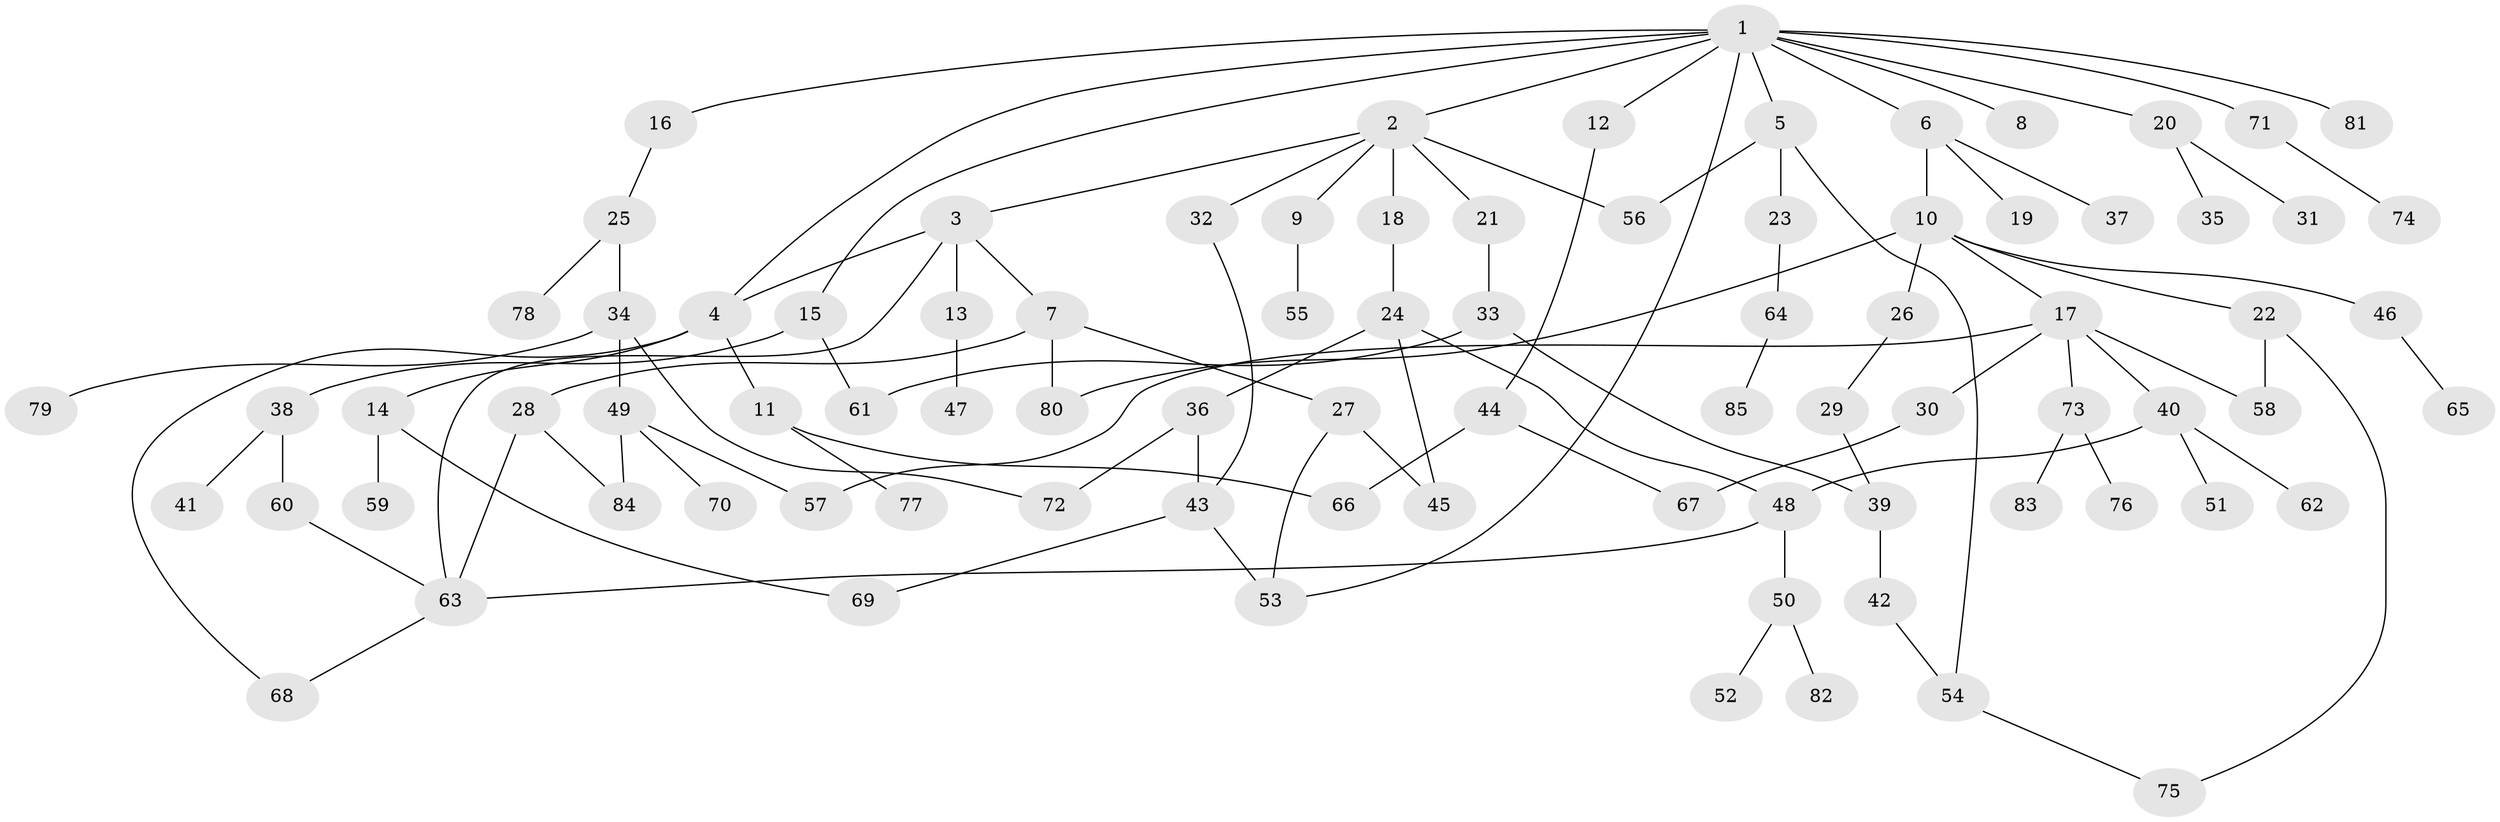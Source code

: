 // coarse degree distribution, {13: 0.017857142857142856, 7: 0.03571428571428571, 5: 0.08928571428571429, 4: 0.03571428571428571, 3: 0.19642857142857142, 1: 0.26785714285714285, 2: 0.32142857142857145, 6: 0.03571428571428571}
// Generated by graph-tools (version 1.1) at 2025/23/03/03/25 07:23:33]
// undirected, 85 vertices, 107 edges
graph export_dot {
graph [start="1"]
  node [color=gray90,style=filled];
  1;
  2;
  3;
  4;
  5;
  6;
  7;
  8;
  9;
  10;
  11;
  12;
  13;
  14;
  15;
  16;
  17;
  18;
  19;
  20;
  21;
  22;
  23;
  24;
  25;
  26;
  27;
  28;
  29;
  30;
  31;
  32;
  33;
  34;
  35;
  36;
  37;
  38;
  39;
  40;
  41;
  42;
  43;
  44;
  45;
  46;
  47;
  48;
  49;
  50;
  51;
  52;
  53;
  54;
  55;
  56;
  57;
  58;
  59;
  60;
  61;
  62;
  63;
  64;
  65;
  66;
  67;
  68;
  69;
  70;
  71;
  72;
  73;
  74;
  75;
  76;
  77;
  78;
  79;
  80;
  81;
  82;
  83;
  84;
  85;
  1 -- 2;
  1 -- 5;
  1 -- 6;
  1 -- 8;
  1 -- 12;
  1 -- 15;
  1 -- 16;
  1 -- 20;
  1 -- 71;
  1 -- 81;
  1 -- 53;
  1 -- 4;
  2 -- 3;
  2 -- 9;
  2 -- 18;
  2 -- 21;
  2 -- 32;
  2 -- 56;
  3 -- 4;
  3 -- 7;
  3 -- 13;
  3 -- 63;
  4 -- 11;
  4 -- 14;
  4 -- 68;
  5 -- 23;
  5 -- 54;
  5 -- 56;
  6 -- 10;
  6 -- 19;
  6 -- 37;
  7 -- 27;
  7 -- 28;
  7 -- 80;
  9 -- 55;
  10 -- 17;
  10 -- 22;
  10 -- 26;
  10 -- 46;
  10 -- 80;
  11 -- 77;
  11 -- 66;
  12 -- 44;
  13 -- 47;
  14 -- 59;
  14 -- 69;
  15 -- 38;
  15 -- 61;
  16 -- 25;
  17 -- 30;
  17 -- 40;
  17 -- 57;
  17 -- 58;
  17 -- 73;
  18 -- 24;
  20 -- 31;
  20 -- 35;
  21 -- 33;
  22 -- 75;
  22 -- 58;
  23 -- 64;
  24 -- 36;
  24 -- 48;
  24 -- 45;
  25 -- 34;
  25 -- 78;
  26 -- 29;
  27 -- 45;
  27 -- 53;
  28 -- 63;
  28 -- 84;
  29 -- 39;
  30 -- 67;
  32 -- 43;
  33 -- 61;
  33 -- 39;
  34 -- 49;
  34 -- 72;
  34 -- 79;
  36 -- 43;
  36 -- 72;
  38 -- 41;
  38 -- 60;
  39 -- 42;
  40 -- 48;
  40 -- 51;
  40 -- 62;
  42 -- 54;
  43 -- 53;
  43 -- 69;
  44 -- 66;
  44 -- 67;
  46 -- 65;
  48 -- 50;
  48 -- 63;
  49 -- 70;
  49 -- 84;
  49 -- 57;
  50 -- 52;
  50 -- 82;
  54 -- 75;
  60 -- 63;
  63 -- 68;
  64 -- 85;
  71 -- 74;
  73 -- 76;
  73 -- 83;
}
